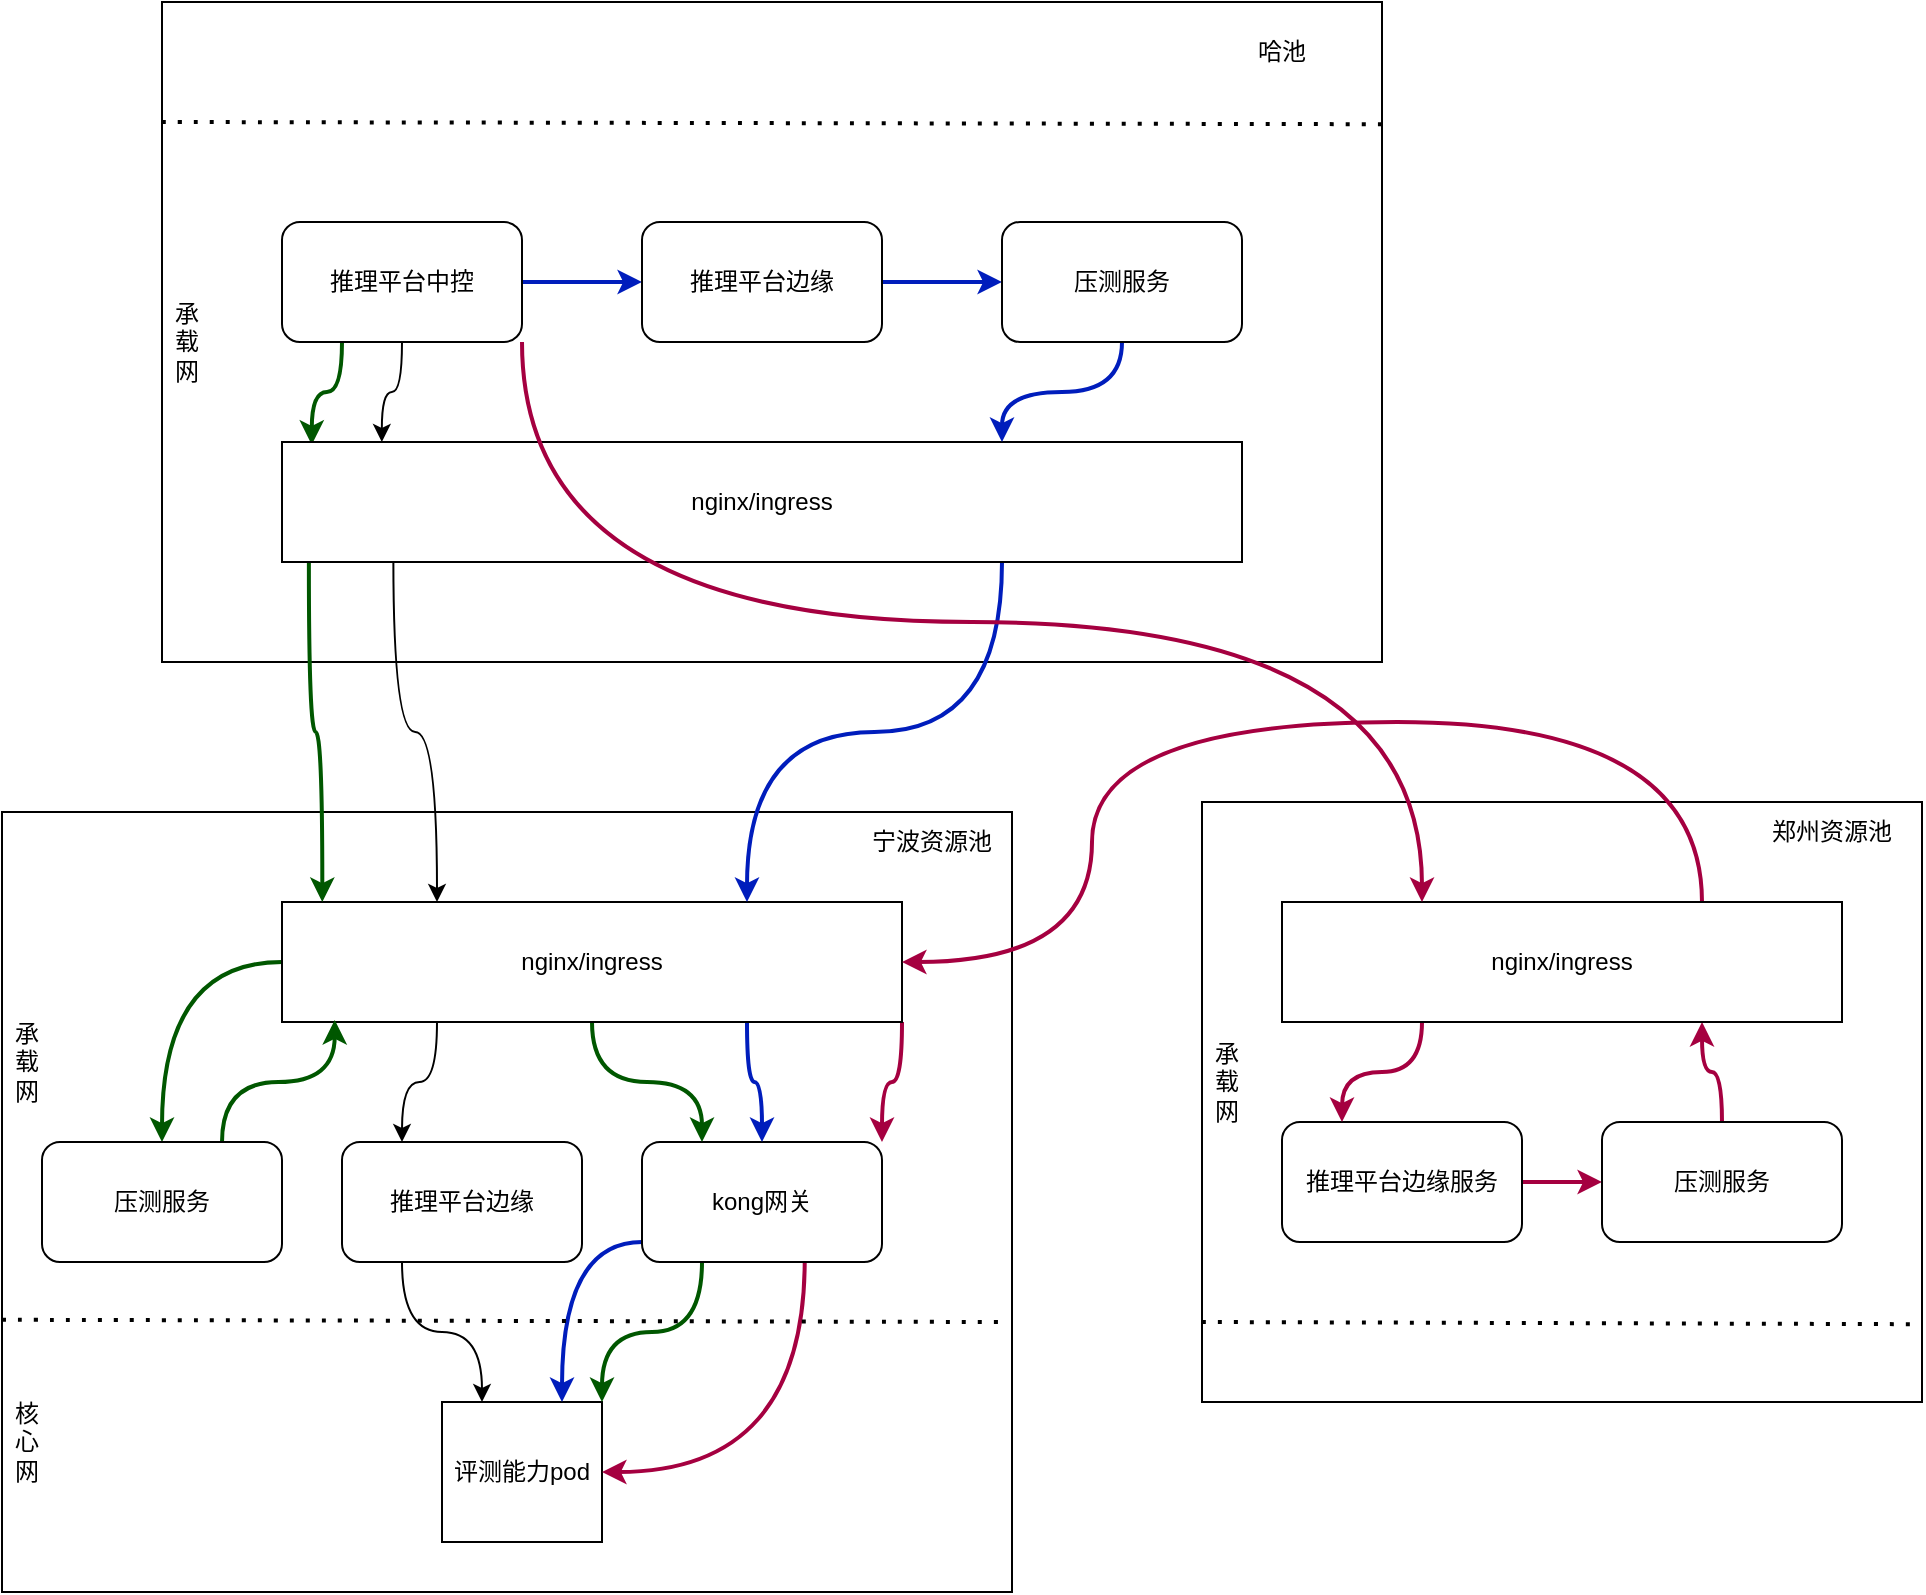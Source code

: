 <mxfile version="20.6.2" type="github" pages="2">
  <diagram id="jEyWUNyg0HvPKFM2mDH_" name="网络部署架构图v1.0">
    <mxGraphModel dx="1865" dy="1725" grid="1" gridSize="10" guides="1" tooltips="1" connect="1" arrows="1" fold="1" page="1" pageScale="1" pageWidth="827" pageHeight="1169" math="0" shadow="0">
      <root>
        <mxCell id="0" />
        <mxCell id="1" parent="0" />
        <mxCell id="vEPut-wp4qIfgrwRXYOI-53" value="" style="rounded=0;whiteSpace=wrap;html=1;" vertex="1" parent="1">
          <mxGeometry x="-80" y="-240" width="610" height="330" as="geometry" />
        </mxCell>
        <mxCell id="vEPut-wp4qIfgrwRXYOI-29" value="" style="rounded=0;whiteSpace=wrap;html=1;" vertex="1" parent="1">
          <mxGeometry x="440" y="160" width="360" height="300" as="geometry" />
        </mxCell>
        <mxCell id="vEPut-wp4qIfgrwRXYOI-13" value="" style="rounded=0;whiteSpace=wrap;html=1;" vertex="1" parent="1">
          <mxGeometry x="-160" y="165" width="505" height="390" as="geometry" />
        </mxCell>
        <mxCell id="vEPut-wp4qIfgrwRXYOI-22" style="edgeStyle=orthogonalEdgeStyle;curved=1;rounded=0;orthogonalLoop=1;jettySize=auto;html=1;strokeColor=#001DBC;fillColor=#0050ef;strokeWidth=2;" edge="1" parent="1" source="vEPut-wp4qIfgrwRXYOI-1" target="vEPut-wp4qIfgrwRXYOI-20">
          <mxGeometry relative="1" as="geometry" />
        </mxCell>
        <mxCell id="vEPut-wp4qIfgrwRXYOI-45" style="edgeStyle=orthogonalEdgeStyle;curved=1;rounded=0;orthogonalLoop=1;jettySize=auto;html=1;entryX=0.104;entryY=0;entryDx=0;entryDy=0;entryPerimeter=0;strokeColor=#000000;strokeWidth=1;" edge="1" parent="1" source="vEPut-wp4qIfgrwRXYOI-1" target="vEPut-wp4qIfgrwRXYOI-19">
          <mxGeometry relative="1" as="geometry" />
        </mxCell>
        <mxCell id="vEPut-wp4qIfgrwRXYOI-47" style="edgeStyle=orthogonalEdgeStyle;curved=1;rounded=0;orthogonalLoop=1;jettySize=auto;html=1;exitX=0.25;exitY=1;exitDx=0;exitDy=0;entryX=0.031;entryY=0.023;entryDx=0;entryDy=0;strokeColor=#005700;strokeWidth=2;entryPerimeter=0;fillColor=#008a00;" edge="1" parent="1" source="vEPut-wp4qIfgrwRXYOI-1" target="vEPut-wp4qIfgrwRXYOI-19">
          <mxGeometry relative="1" as="geometry" />
        </mxCell>
        <mxCell id="vEPut-wp4qIfgrwRXYOI-1" value="推理平台中控" style="rounded=1;whiteSpace=wrap;html=1;" vertex="1" parent="1">
          <mxGeometry x="-20" y="-130" width="120" height="60" as="geometry" />
        </mxCell>
        <mxCell id="vEPut-wp4qIfgrwRXYOI-8" style="edgeStyle=orthogonalEdgeStyle;curved=1;rounded=0;orthogonalLoop=1;jettySize=auto;html=1;exitX=0.25;exitY=1;exitDx=0;exitDy=0;entryX=0.25;entryY=0;entryDx=0;entryDy=0;" edge="1" parent="1" source="vEPut-wp4qIfgrwRXYOI-2" target="vEPut-wp4qIfgrwRXYOI-3">
          <mxGeometry relative="1" as="geometry" />
        </mxCell>
        <mxCell id="vEPut-wp4qIfgrwRXYOI-2" value="推理平台边缘" style="rounded=1;whiteSpace=wrap;html=1;" vertex="1" parent="1">
          <mxGeometry x="10" y="330" width="120" height="60" as="geometry" />
        </mxCell>
        <mxCell id="vEPut-wp4qIfgrwRXYOI-3" value="评测能力pod" style="rounded=0;whiteSpace=wrap;html=1;" vertex="1" parent="1">
          <mxGeometry x="60" y="460" width="80" height="70" as="geometry" />
        </mxCell>
        <mxCell id="vEPut-wp4qIfgrwRXYOI-34" style="edgeStyle=orthogonalEdgeStyle;curved=1;rounded=0;orthogonalLoop=1;jettySize=auto;html=1;strokeColor=#001DBC;strokeWidth=2;fillColor=#0050ef;" edge="1" parent="1" source="vEPut-wp4qIfgrwRXYOI-6" target="vEPut-wp4qIfgrwRXYOI-3">
          <mxGeometry relative="1" as="geometry">
            <Array as="points">
              <mxPoint x="120" y="380" />
            </Array>
          </mxGeometry>
        </mxCell>
        <mxCell id="vEPut-wp4qIfgrwRXYOI-42" style="edgeStyle=orthogonalEdgeStyle;curved=1;rounded=0;orthogonalLoop=1;jettySize=auto;html=1;entryX=1;entryY=0.5;entryDx=0;entryDy=0;strokeColor=#A50040;strokeWidth=2;exitX=0.678;exitY=0.983;exitDx=0;exitDy=0;exitPerimeter=0;fillColor=#d80073;" edge="1" parent="1" source="vEPut-wp4qIfgrwRXYOI-6" target="vEPut-wp4qIfgrwRXYOI-3">
          <mxGeometry relative="1" as="geometry" />
        </mxCell>
        <mxCell id="vEPut-wp4qIfgrwRXYOI-52" style="edgeStyle=orthogonalEdgeStyle;curved=1;rounded=0;orthogonalLoop=1;jettySize=auto;html=1;exitX=0.25;exitY=1;exitDx=0;exitDy=0;entryX=1;entryY=0;entryDx=0;entryDy=0;strokeColor=#005700;strokeWidth=2;fillColor=#008a00;" edge="1" parent="1" source="vEPut-wp4qIfgrwRXYOI-6" target="vEPut-wp4qIfgrwRXYOI-3">
          <mxGeometry relative="1" as="geometry" />
        </mxCell>
        <mxCell id="vEPut-wp4qIfgrwRXYOI-6" value="kong网关" style="rounded=1;whiteSpace=wrap;html=1;" vertex="1" parent="1">
          <mxGeometry x="160" y="330" width="120" height="60" as="geometry" />
        </mxCell>
        <mxCell id="vEPut-wp4qIfgrwRXYOI-12" style="edgeStyle=orthogonalEdgeStyle;curved=1;rounded=0;orthogonalLoop=1;jettySize=auto;html=1;exitX=0.25;exitY=1;exitDx=0;exitDy=0;entryX=0.25;entryY=0;entryDx=0;entryDy=0;" edge="1" parent="1" source="vEPut-wp4qIfgrwRXYOI-10" target="vEPut-wp4qIfgrwRXYOI-2">
          <mxGeometry relative="1" as="geometry" />
        </mxCell>
        <mxCell id="vEPut-wp4qIfgrwRXYOI-33" style="edgeStyle=orthogonalEdgeStyle;curved=1;rounded=0;orthogonalLoop=1;jettySize=auto;html=1;exitX=0.75;exitY=1;exitDx=0;exitDy=0;entryX=0.5;entryY=0;entryDx=0;entryDy=0;strokeColor=#001DBC;strokeWidth=2;fillColor=#0050ef;" edge="1" parent="1" source="vEPut-wp4qIfgrwRXYOI-10" target="vEPut-wp4qIfgrwRXYOI-6">
          <mxGeometry relative="1" as="geometry" />
        </mxCell>
        <mxCell id="vEPut-wp4qIfgrwRXYOI-41" style="edgeStyle=orthogonalEdgeStyle;curved=1;rounded=0;orthogonalLoop=1;jettySize=auto;html=1;exitX=1;exitY=1;exitDx=0;exitDy=0;entryX=1;entryY=0;entryDx=0;entryDy=0;strokeColor=#A50040;strokeWidth=2;fillColor=#d80073;" edge="1" parent="1" source="vEPut-wp4qIfgrwRXYOI-10" target="vEPut-wp4qIfgrwRXYOI-6">
          <mxGeometry relative="1" as="geometry" />
        </mxCell>
        <mxCell id="vEPut-wp4qIfgrwRXYOI-49" style="edgeStyle=orthogonalEdgeStyle;curved=1;rounded=0;orthogonalLoop=1;jettySize=auto;html=1;exitX=0;exitY=0.5;exitDx=0;exitDy=0;entryX=0.5;entryY=0;entryDx=0;entryDy=0;strokeColor=#005700;strokeWidth=2;fillColor=#008a00;" edge="1" parent="1" source="vEPut-wp4qIfgrwRXYOI-10" target="vEPut-wp4qIfgrwRXYOI-44">
          <mxGeometry relative="1" as="geometry" />
        </mxCell>
        <mxCell id="vEPut-wp4qIfgrwRXYOI-51" style="edgeStyle=orthogonalEdgeStyle;curved=1;rounded=0;orthogonalLoop=1;jettySize=auto;html=1;entryX=0.25;entryY=0;entryDx=0;entryDy=0;strokeColor=#005700;strokeWidth=2;fillColor=#008a00;" edge="1" parent="1" source="vEPut-wp4qIfgrwRXYOI-10" target="vEPut-wp4qIfgrwRXYOI-6">
          <mxGeometry relative="1" as="geometry" />
        </mxCell>
        <mxCell id="vEPut-wp4qIfgrwRXYOI-10" value="nginx/ingress" style="rounded=0;whiteSpace=wrap;html=1;" vertex="1" parent="1">
          <mxGeometry x="-20" y="210" width="310" height="60" as="geometry" />
        </mxCell>
        <mxCell id="vEPut-wp4qIfgrwRXYOI-14" value="宁波资源池" style="text;html=1;strokeColor=none;fillColor=none;align=center;verticalAlign=middle;whiteSpace=wrap;rounded=0;" vertex="1" parent="1">
          <mxGeometry x="270" y="165" width="70" height="30" as="geometry" />
        </mxCell>
        <mxCell id="vEPut-wp4qIfgrwRXYOI-16" value="" style="endArrow=none;dashed=1;html=1;dashPattern=1 3;strokeWidth=2;rounded=0;curved=1;exitX=0;exitY=0.651;exitDx=0;exitDy=0;exitPerimeter=0;" edge="1" parent="1" source="vEPut-wp4qIfgrwRXYOI-13">
          <mxGeometry width="50" height="50" relative="1" as="geometry">
            <mxPoint x="-10" y="450" as="sourcePoint" />
            <mxPoint x="340" y="420" as="targetPoint" />
          </mxGeometry>
        </mxCell>
        <mxCell id="vEPut-wp4qIfgrwRXYOI-17" value="承载网" style="text;html=1;strokeColor=none;fillColor=none;align=center;verticalAlign=middle;whiteSpace=wrap;rounded=0;" vertex="1" parent="1">
          <mxGeometry x="-160" y="240" width="25" height="100" as="geometry" />
        </mxCell>
        <mxCell id="vEPut-wp4qIfgrwRXYOI-18" value="核心网" style="text;html=1;strokeColor=none;fillColor=none;align=center;verticalAlign=middle;whiteSpace=wrap;rounded=0;" vertex="1" parent="1">
          <mxGeometry x="-160" y="430" width="25" height="100" as="geometry" />
        </mxCell>
        <mxCell id="vEPut-wp4qIfgrwRXYOI-32" style="edgeStyle=orthogonalEdgeStyle;curved=1;rounded=0;orthogonalLoop=1;jettySize=auto;html=1;exitX=0.75;exitY=1;exitDx=0;exitDy=0;entryX=0.75;entryY=0;entryDx=0;entryDy=0;strokeColor=#001DBC;strokeWidth=2;fillColor=#0050ef;" edge="1" parent="1" source="vEPut-wp4qIfgrwRXYOI-19" target="vEPut-wp4qIfgrwRXYOI-10">
          <mxGeometry relative="1" as="geometry" />
        </mxCell>
        <mxCell id="vEPut-wp4qIfgrwRXYOI-46" style="edgeStyle=orthogonalEdgeStyle;curved=1;rounded=0;orthogonalLoop=1;jettySize=auto;html=1;exitX=0.116;exitY=0.983;exitDx=0;exitDy=0;entryX=0.25;entryY=0;entryDx=0;entryDy=0;strokeColor=#000000;strokeWidth=1;exitPerimeter=0;" edge="1" parent="1" source="vEPut-wp4qIfgrwRXYOI-19" target="vEPut-wp4qIfgrwRXYOI-10">
          <mxGeometry relative="1" as="geometry" />
        </mxCell>
        <mxCell id="vEPut-wp4qIfgrwRXYOI-48" style="edgeStyle=orthogonalEdgeStyle;curved=1;rounded=0;orthogonalLoop=1;jettySize=auto;html=1;exitX=0.028;exitY=0.997;exitDx=0;exitDy=0;entryX=0.065;entryY=0;entryDx=0;entryDy=0;entryPerimeter=0;strokeColor=#005700;strokeWidth=2;exitPerimeter=0;fillColor=#008a00;" edge="1" parent="1" source="vEPut-wp4qIfgrwRXYOI-19" target="vEPut-wp4qIfgrwRXYOI-10">
          <mxGeometry relative="1" as="geometry" />
        </mxCell>
        <mxCell id="vEPut-wp4qIfgrwRXYOI-19" value="nginx/ingress" style="rounded=0;whiteSpace=wrap;html=1;" vertex="1" parent="1">
          <mxGeometry x="-20" y="-20" width="480" height="60" as="geometry" />
        </mxCell>
        <mxCell id="vEPut-wp4qIfgrwRXYOI-23" style="edgeStyle=orthogonalEdgeStyle;curved=1;rounded=0;orthogonalLoop=1;jettySize=auto;html=1;fillColor=#0050ef;strokeColor=#001DBC;strokeWidth=2;" edge="1" parent="1" source="vEPut-wp4qIfgrwRXYOI-20" target="vEPut-wp4qIfgrwRXYOI-21">
          <mxGeometry relative="1" as="geometry" />
        </mxCell>
        <mxCell id="vEPut-wp4qIfgrwRXYOI-20" value="推理平台边缘" style="rounded=1;whiteSpace=wrap;html=1;" vertex="1" parent="1">
          <mxGeometry x="160" y="-130" width="120" height="60" as="geometry" />
        </mxCell>
        <mxCell id="vEPut-wp4qIfgrwRXYOI-24" style="edgeStyle=orthogonalEdgeStyle;curved=1;rounded=0;orthogonalLoop=1;jettySize=auto;html=1;entryX=0.75;entryY=0;entryDx=0;entryDy=0;strokeWidth=2;fillColor=#0050ef;strokeColor=#001DBC;" edge="1" parent="1" source="vEPut-wp4qIfgrwRXYOI-21" target="vEPut-wp4qIfgrwRXYOI-19">
          <mxGeometry relative="1" as="geometry" />
        </mxCell>
        <mxCell id="vEPut-wp4qIfgrwRXYOI-21" value="压测服务" style="rounded=1;whiteSpace=wrap;html=1;" vertex="1" parent="1">
          <mxGeometry x="340" y="-130" width="120" height="60" as="geometry" />
        </mxCell>
        <mxCell id="vEPut-wp4qIfgrwRXYOI-37" style="edgeStyle=orthogonalEdgeStyle;curved=1;rounded=0;orthogonalLoop=1;jettySize=auto;html=1;entryX=0;entryY=0.5;entryDx=0;entryDy=0;strokeColor=#A50040;strokeWidth=2;fillColor=#d80073;" edge="1" parent="1" source="vEPut-wp4qIfgrwRXYOI-26" target="vEPut-wp4qIfgrwRXYOI-27">
          <mxGeometry relative="1" as="geometry" />
        </mxCell>
        <mxCell id="vEPut-wp4qIfgrwRXYOI-26" value="推理平台边缘服务" style="rounded=1;whiteSpace=wrap;html=1;" vertex="1" parent="1">
          <mxGeometry x="480" y="320" width="120" height="60" as="geometry" />
        </mxCell>
        <mxCell id="vEPut-wp4qIfgrwRXYOI-38" style="edgeStyle=orthogonalEdgeStyle;curved=1;rounded=0;orthogonalLoop=1;jettySize=auto;html=1;entryX=0.75;entryY=1;entryDx=0;entryDy=0;strokeColor=#A50040;strokeWidth=2;fillColor=#d80073;" edge="1" parent="1" source="vEPut-wp4qIfgrwRXYOI-27" target="vEPut-wp4qIfgrwRXYOI-28">
          <mxGeometry relative="1" as="geometry" />
        </mxCell>
        <mxCell id="vEPut-wp4qIfgrwRXYOI-27" value="压测服务" style="rounded=1;whiteSpace=wrap;html=1;" vertex="1" parent="1">
          <mxGeometry x="640" y="320" width="120" height="60" as="geometry" />
        </mxCell>
        <mxCell id="vEPut-wp4qIfgrwRXYOI-36" style="edgeStyle=orthogonalEdgeStyle;curved=1;rounded=0;orthogonalLoop=1;jettySize=auto;html=1;exitX=0.25;exitY=1;exitDx=0;exitDy=0;entryX=0.25;entryY=0;entryDx=0;entryDy=0;strokeColor=#A50040;strokeWidth=2;fillColor=#d80073;" edge="1" parent="1" source="vEPut-wp4qIfgrwRXYOI-28" target="vEPut-wp4qIfgrwRXYOI-26">
          <mxGeometry relative="1" as="geometry" />
        </mxCell>
        <mxCell id="vEPut-wp4qIfgrwRXYOI-39" style="edgeStyle=orthogonalEdgeStyle;curved=1;rounded=0;orthogonalLoop=1;jettySize=auto;html=1;exitX=0.75;exitY=0;exitDx=0;exitDy=0;entryX=1;entryY=0.5;entryDx=0;entryDy=0;strokeColor=#A50040;strokeWidth=2;fillColor=#d80073;" edge="1" parent="1" source="vEPut-wp4qIfgrwRXYOI-28" target="vEPut-wp4qIfgrwRXYOI-10">
          <mxGeometry relative="1" as="geometry">
            <Array as="points">
              <mxPoint x="690" y="120" />
              <mxPoint x="385" y="120" />
              <mxPoint x="385" y="240" />
            </Array>
          </mxGeometry>
        </mxCell>
        <mxCell id="vEPut-wp4qIfgrwRXYOI-28" value="nginx/ingress" style="rounded=0;whiteSpace=wrap;html=1;" vertex="1" parent="1">
          <mxGeometry x="480" y="210" width="280" height="60" as="geometry" />
        </mxCell>
        <mxCell id="vEPut-wp4qIfgrwRXYOI-30" value="" style="endArrow=none;dashed=1;html=1;dashPattern=1 3;strokeWidth=2;rounded=0;curved=1;" edge="1" parent="1">
          <mxGeometry width="50" height="50" relative="1" as="geometry">
            <mxPoint x="440" y="420" as="sourcePoint" />
            <mxPoint x="800" y="421.11" as="targetPoint" />
          </mxGeometry>
        </mxCell>
        <mxCell id="vEPut-wp4qIfgrwRXYOI-31" value="郑州资源池" style="text;html=1;strokeColor=none;fillColor=none;align=center;verticalAlign=middle;whiteSpace=wrap;rounded=0;" vertex="1" parent="1">
          <mxGeometry x="720" y="160" width="70" height="30" as="geometry" />
        </mxCell>
        <mxCell id="vEPut-wp4qIfgrwRXYOI-35" style="edgeStyle=orthogonalEdgeStyle;curved=1;rounded=0;orthogonalLoop=1;jettySize=auto;html=1;exitX=1;exitY=1;exitDx=0;exitDy=0;entryX=0.25;entryY=0;entryDx=0;entryDy=0;strokeColor=#A50040;strokeWidth=2;fillColor=#d80073;" edge="1" parent="1" source="vEPut-wp4qIfgrwRXYOI-1" target="vEPut-wp4qIfgrwRXYOI-28">
          <mxGeometry relative="1" as="geometry" />
        </mxCell>
        <mxCell id="vEPut-wp4qIfgrwRXYOI-43" value="承载网" style="text;html=1;strokeColor=none;fillColor=none;align=center;verticalAlign=middle;whiteSpace=wrap;rounded=0;" vertex="1" parent="1">
          <mxGeometry x="440" y="250" width="25" height="100" as="geometry" />
        </mxCell>
        <mxCell id="vEPut-wp4qIfgrwRXYOI-50" style="edgeStyle=orthogonalEdgeStyle;curved=1;rounded=0;orthogonalLoop=1;jettySize=auto;html=1;exitX=0.75;exitY=0;exitDx=0;exitDy=0;entryX=0.085;entryY=0.983;entryDx=0;entryDy=0;entryPerimeter=0;strokeColor=#005700;strokeWidth=2;fillColor=#008a00;" edge="1" parent="1" source="vEPut-wp4qIfgrwRXYOI-44" target="vEPut-wp4qIfgrwRXYOI-10">
          <mxGeometry relative="1" as="geometry" />
        </mxCell>
        <mxCell id="vEPut-wp4qIfgrwRXYOI-44" value="压测服务" style="rounded=1;whiteSpace=wrap;html=1;" vertex="1" parent="1">
          <mxGeometry x="-140" y="330" width="120" height="60" as="geometry" />
        </mxCell>
        <mxCell id="vEPut-wp4qIfgrwRXYOI-54" value="哈池" style="text;html=1;strokeColor=none;fillColor=none;align=center;verticalAlign=middle;whiteSpace=wrap;rounded=0;" vertex="1" parent="1">
          <mxGeometry x="450" y="-230" width="60" height="30" as="geometry" />
        </mxCell>
        <mxCell id="vEPut-wp4qIfgrwRXYOI-55" value="" style="endArrow=none;dashed=1;html=1;dashPattern=1 3;strokeWidth=2;rounded=0;curved=1;" edge="1" parent="1">
          <mxGeometry width="50" height="50" relative="1" as="geometry">
            <mxPoint x="-80" y="-180" as="sourcePoint" />
            <mxPoint x="530" y="-178.89" as="targetPoint" />
          </mxGeometry>
        </mxCell>
        <mxCell id="vEPut-wp4qIfgrwRXYOI-56" value="承载网" style="text;html=1;strokeColor=none;fillColor=none;align=center;verticalAlign=middle;whiteSpace=wrap;rounded=0;" vertex="1" parent="1">
          <mxGeometry x="-80" y="-120" width="25" height="100" as="geometry" />
        </mxCell>
      </root>
    </mxGraphModel>
  </diagram>
  <diagram name="网络部署架构图v2.0" id="OpIRHsBs5FMsFqmxe0sM">
    <mxGraphModel dx="1865" dy="1725" grid="1" gridSize="10" guides="1" tooltips="1" connect="1" arrows="1" fold="1" page="1" pageScale="1" pageWidth="827" pageHeight="1169" math="0" shadow="0">
      <root>
        <mxCell id="vzvn_ncoUvA4eL2Eon0R-0" />
        <mxCell id="vzvn_ncoUvA4eL2Eon0R-1" parent="vzvn_ncoUvA4eL2Eon0R-0" />
        <mxCell id="vzvn_ncoUvA4eL2Eon0R-2" value="" style="rounded=0;whiteSpace=wrap;html=1;" vertex="1" parent="vzvn_ncoUvA4eL2Eon0R-1">
          <mxGeometry x="-80" y="-240" width="560" height="330" as="geometry" />
        </mxCell>
        <mxCell id="vzvn_ncoUvA4eL2Eon0R-3" value="" style="rounded=0;whiteSpace=wrap;html=1;" vertex="1" parent="vzvn_ncoUvA4eL2Eon0R-1">
          <mxGeometry x="440" y="160" width="360" height="390" as="geometry" />
        </mxCell>
        <mxCell id="vzvn_ncoUvA4eL2Eon0R-4" value="" style="rounded=0;whiteSpace=wrap;html=1;" vertex="1" parent="vzvn_ncoUvA4eL2Eon0R-1">
          <mxGeometry x="-80" y="165" width="425" height="390" as="geometry" />
        </mxCell>
        <mxCell id="vzvn_ncoUvA4eL2Eon0R-5" style="edgeStyle=orthogonalEdgeStyle;curved=1;rounded=0;orthogonalLoop=1;jettySize=auto;html=1;strokeColor=#001DBC;fillColor=#0050ef;strokeWidth=2;" edge="1" parent="vzvn_ncoUvA4eL2Eon0R-1" source="vzvn_ncoUvA4eL2Eon0R-8" target="vzvn_ncoUvA4eL2Eon0R-31">
          <mxGeometry relative="1" as="geometry" />
        </mxCell>
        <mxCell id="TgboGMlJU3fDyG4kNEsF-14" style="edgeStyle=orthogonalEdgeStyle;curved=1;rounded=0;orthogonalLoop=1;jettySize=auto;html=1;entryX=0.25;entryY=0;entryDx=0;entryDy=0;strokeColor=#000000;strokeWidth=1;fontColor=#FFFFFF;" edge="1" parent="vzvn_ncoUvA4eL2Eon0R-1" source="vzvn_ncoUvA4eL2Eon0R-8" target="vzvn_ncoUvA4eL2Eon0R-29">
          <mxGeometry relative="1" as="geometry" />
        </mxCell>
        <mxCell id="jU7rKMCMH7Mr3dmzoSlI-0" style="edgeStyle=orthogonalEdgeStyle;curved=1;rounded=0;orthogonalLoop=1;jettySize=auto;html=1;exitX=0.75;exitY=1;exitDx=0;exitDy=0;entryX=0.75;entryY=0;entryDx=0;entryDy=0;strokeColor=#B20000;strokeWidth=2;fontColor=#FFFFFF;fillColor=#e51400;" edge="1" parent="vzvn_ncoUvA4eL2Eon0R-1" source="vzvn_ncoUvA4eL2Eon0R-8" target="vzvn_ncoUvA4eL2Eon0R-29">
          <mxGeometry relative="1" as="geometry" />
        </mxCell>
        <mxCell id="vzvn_ncoUvA4eL2Eon0R-8" value="推理平台中控" style="rounded=1;whiteSpace=wrap;html=1;" vertex="1" parent="vzvn_ncoUvA4eL2Eon0R-1">
          <mxGeometry x="-10" y="-90" width="120" height="60" as="geometry" />
        </mxCell>
        <mxCell id="vzvn_ncoUvA4eL2Eon0R-9" style="edgeStyle=orthogonalEdgeStyle;curved=1;rounded=0;orthogonalLoop=1;jettySize=auto;html=1;exitX=0.25;exitY=1;exitDx=0;exitDy=0;entryX=0.25;entryY=0;entryDx=0;entryDy=0;" edge="1" parent="vzvn_ncoUvA4eL2Eon0R-1" source="vzvn_ncoUvA4eL2Eon0R-10" target="vzvn_ncoUvA4eL2Eon0R-11">
          <mxGeometry relative="1" as="geometry" />
        </mxCell>
        <mxCell id="vzvn_ncoUvA4eL2Eon0R-10" value="推理平台边缘" style="rounded=1;whiteSpace=wrap;html=1;" vertex="1" parent="vzvn_ncoUvA4eL2Eon0R-1">
          <mxGeometry x="-10" y="330" width="120" height="60" as="geometry" />
        </mxCell>
        <mxCell id="vzvn_ncoUvA4eL2Eon0R-11" value="评测能力pod" style="rounded=0;whiteSpace=wrap;html=1;" vertex="1" parent="vzvn_ncoUvA4eL2Eon0R-1">
          <mxGeometry y="465" width="80" height="70" as="geometry" />
        </mxCell>
        <mxCell id="vzvn_ncoUvA4eL2Eon0R-12" style="edgeStyle=orthogonalEdgeStyle;curved=1;rounded=0;orthogonalLoop=1;jettySize=auto;html=1;strokeColor=#001DBC;strokeWidth=2;fillColor=#0050ef;" edge="1" parent="vzvn_ncoUvA4eL2Eon0R-1" source="vzvn_ncoUvA4eL2Eon0R-15" target="vzvn_ncoUvA4eL2Eon0R-11">
          <mxGeometry relative="1" as="geometry">
            <Array as="points">
              <mxPoint x="120" y="380" />
            </Array>
          </mxGeometry>
        </mxCell>
        <mxCell id="vzvn_ncoUvA4eL2Eon0R-13" style="edgeStyle=orthogonalEdgeStyle;curved=1;rounded=0;orthogonalLoop=1;jettySize=auto;html=1;entryX=1;entryY=0.5;entryDx=0;entryDy=0;strokeColor=#A50040;strokeWidth=2;exitX=0.678;exitY=0.983;exitDx=0;exitDy=0;exitPerimeter=0;fillColor=#d80073;" edge="1" parent="vzvn_ncoUvA4eL2Eon0R-1" source="vzvn_ncoUvA4eL2Eon0R-15" target="vzvn_ncoUvA4eL2Eon0R-11">
          <mxGeometry relative="1" as="geometry" />
        </mxCell>
        <mxCell id="vzvn_ncoUvA4eL2Eon0R-15" value="kong网关(新)" style="rounded=1;whiteSpace=wrap;html=1;" vertex="1" parent="vzvn_ncoUvA4eL2Eon0R-1">
          <mxGeometry x="160" y="330" width="120" height="60" as="geometry" />
        </mxCell>
        <mxCell id="vzvn_ncoUvA4eL2Eon0R-16" style="edgeStyle=orthogonalEdgeStyle;curved=1;rounded=0;orthogonalLoop=1;jettySize=auto;html=1;exitX=0.25;exitY=1;exitDx=0;exitDy=0;entryX=0.25;entryY=0;entryDx=0;entryDy=0;" edge="1" parent="vzvn_ncoUvA4eL2Eon0R-1" source="vzvn_ncoUvA4eL2Eon0R-21" target="vzvn_ncoUvA4eL2Eon0R-10">
          <mxGeometry relative="1" as="geometry" />
        </mxCell>
        <mxCell id="vzvn_ncoUvA4eL2Eon0R-21" value="nginx/ingress" style="rounded=0;whiteSpace=wrap;html=1;fillColor=#60a917;fontColor=#ffffff;strokeColor=#2D7600;" vertex="1" parent="vzvn_ncoUvA4eL2Eon0R-1">
          <mxGeometry x="-20" y="210" width="140" height="60" as="geometry" />
        </mxCell>
        <mxCell id="vzvn_ncoUvA4eL2Eon0R-22" value="宁波资源池" style="text;html=1;strokeColor=none;fillColor=none;align=center;verticalAlign=middle;whiteSpace=wrap;rounded=0;" vertex="1" parent="vzvn_ncoUvA4eL2Eon0R-1">
          <mxGeometry x="270" y="165" width="70" height="30" as="geometry" />
        </mxCell>
        <mxCell id="vzvn_ncoUvA4eL2Eon0R-23" value="" style="endArrow=none;dashed=1;html=1;dashPattern=1 3;strokeWidth=2;rounded=0;curved=1;exitX=0;exitY=0.651;exitDx=0;exitDy=0;exitPerimeter=0;" edge="1" parent="vzvn_ncoUvA4eL2Eon0R-1" source="vzvn_ncoUvA4eL2Eon0R-4">
          <mxGeometry width="50" height="50" relative="1" as="geometry">
            <mxPoint x="-10" y="450" as="sourcePoint" />
            <mxPoint x="340" y="420" as="targetPoint" />
          </mxGeometry>
        </mxCell>
        <mxCell id="vzvn_ncoUvA4eL2Eon0R-24" value="承载网" style="text;html=1;strokeColor=none;fillColor=none;align=center;verticalAlign=middle;whiteSpace=wrap;rounded=0;" vertex="1" parent="vzvn_ncoUvA4eL2Eon0R-1">
          <mxGeometry x="-70" y="240" width="25" height="100" as="geometry" />
        </mxCell>
        <mxCell id="vzvn_ncoUvA4eL2Eon0R-25" value="核心网" style="text;html=1;strokeColor=none;fillColor=none;align=center;verticalAlign=middle;whiteSpace=wrap;rounded=0;" vertex="1" parent="vzvn_ncoUvA4eL2Eon0R-1">
          <mxGeometry x="-70" y="430" width="25" height="100" as="geometry" />
        </mxCell>
        <mxCell id="vzvn_ncoUvA4eL2Eon0R-27" style="edgeStyle=orthogonalEdgeStyle;curved=1;rounded=0;orthogonalLoop=1;jettySize=auto;html=1;exitX=0.116;exitY=0.983;exitDx=0;exitDy=0;entryX=0.25;entryY=0;entryDx=0;entryDy=0;strokeColor=#000000;strokeWidth=1;exitPerimeter=0;" edge="1" parent="vzvn_ncoUvA4eL2Eon0R-1" source="vzvn_ncoUvA4eL2Eon0R-29" target="vzvn_ncoUvA4eL2Eon0R-21">
          <mxGeometry relative="1" as="geometry" />
        </mxCell>
        <mxCell id="jU7rKMCMH7Mr3dmzoSlI-1" style="edgeStyle=orthogonalEdgeStyle;curved=1;rounded=0;orthogonalLoop=1;jettySize=auto;html=1;exitX=0.75;exitY=1;exitDx=0;exitDy=0;entryX=0.25;entryY=0;entryDx=0;entryDy=0;strokeColor=#B20000;strokeWidth=2;fontColor=#FFFFFF;fillColor=#e51400;" edge="1" parent="vzvn_ncoUvA4eL2Eon0R-1" source="vzvn_ncoUvA4eL2Eon0R-29" target="vzvn_ncoUvA4eL2Eon0R-40">
          <mxGeometry relative="1" as="geometry" />
        </mxCell>
        <mxCell id="vzvn_ncoUvA4eL2Eon0R-29" value="nginx/ingress" style="rounded=0;whiteSpace=wrap;html=1;fillColor=#60a917;fontColor=#ffffff;strokeColor=#2D7600;" vertex="1" parent="vzvn_ncoUvA4eL2Eon0R-1">
          <mxGeometry y="10" width="130" height="60" as="geometry" />
        </mxCell>
        <mxCell id="vzvn_ncoUvA4eL2Eon0R-30" style="edgeStyle=orthogonalEdgeStyle;curved=1;rounded=0;orthogonalLoop=1;jettySize=auto;html=1;fillColor=#0050ef;strokeColor=#001DBC;strokeWidth=2;entryX=0;entryY=0.5;entryDx=0;entryDy=0;" edge="1" parent="vzvn_ncoUvA4eL2Eon0R-1" source="vzvn_ncoUvA4eL2Eon0R-31" target="vzvn_ncoUvA4eL2Eon0R-33">
          <mxGeometry relative="1" as="geometry" />
        </mxCell>
        <mxCell id="TgboGMlJU3fDyG4kNEsF-4" style="edgeStyle=orthogonalEdgeStyle;curved=1;rounded=0;orthogonalLoop=1;jettySize=auto;html=1;entryX=0;entryY=0.5;entryDx=0;entryDy=0;strokeColor=#000000;strokeWidth=2;fontColor=#000000;exitX=0.5;exitY=1;exitDx=0;exitDy=0;" edge="1" parent="vzvn_ncoUvA4eL2Eon0R-1" source="vzvn_ncoUvA4eL2Eon0R-31" target="TgboGMlJU3fDyG4kNEsF-0">
          <mxGeometry relative="1" as="geometry" />
        </mxCell>
        <mxCell id="vzvn_ncoUvA4eL2Eon0R-31" value="推理平台边缘" style="rounded=1;whiteSpace=wrap;html=1;" vertex="1" parent="vzvn_ncoUvA4eL2Eon0R-1">
          <mxGeometry x="170" y="-90" width="120" height="60" as="geometry" />
        </mxCell>
        <mxCell id="TgboGMlJU3fDyG4kNEsF-1" style="edgeStyle=orthogonalEdgeStyle;curved=1;rounded=0;orthogonalLoop=1;jettySize=auto;html=1;strokeColor=#001DBC;strokeWidth=2;fontColor=#000000;fillColor=#0050ef;" edge="1" parent="vzvn_ncoUvA4eL2Eon0R-1" source="vzvn_ncoUvA4eL2Eon0R-33" target="TgboGMlJU3fDyG4kNEsF-0">
          <mxGeometry relative="1" as="geometry" />
        </mxCell>
        <mxCell id="vzvn_ncoUvA4eL2Eon0R-33" value="压测服务(新)" style="rounded=1;whiteSpace=wrap;html=1;fillColor=#e51400;fontColor=#ffffff;strokeColor=#B20000;" vertex="1" parent="vzvn_ncoUvA4eL2Eon0R-1">
          <mxGeometry x="320" y="-220" width="120" height="60" as="geometry" />
        </mxCell>
        <mxCell id="TgboGMlJU3fDyG4kNEsF-7" style="edgeStyle=orthogonalEdgeStyle;curved=1;rounded=0;orthogonalLoop=1;jettySize=auto;html=1;entryX=1;entryY=0.5;entryDx=0;entryDy=0;strokeColor=#B20000;strokeWidth=2;fontColor=#000000;fillColor=#e51400;" edge="1" parent="vzvn_ncoUvA4eL2Eon0R-1" source="vzvn_ncoUvA4eL2Eon0R-35" target="vzvn_ncoUvA4eL2Eon0R-37">
          <mxGeometry relative="1" as="geometry" />
        </mxCell>
        <mxCell id="TgboGMlJU3fDyG4kNEsF-12" style="edgeStyle=orthogonalEdgeStyle;curved=1;rounded=0;orthogonalLoop=1;jettySize=auto;html=1;exitX=0.143;exitY=-0.037;exitDx=0;exitDy=0;entryX=1;entryY=0.5;entryDx=0;entryDy=0;strokeColor=#000000;strokeWidth=2;fontColor=#000000;exitPerimeter=0;" edge="1" parent="vzvn_ncoUvA4eL2Eon0R-1" source="vzvn_ncoUvA4eL2Eon0R-35" target="TgboGMlJU3fDyG4kNEsF-8">
          <mxGeometry relative="1" as="geometry" />
        </mxCell>
        <mxCell id="vzvn_ncoUvA4eL2Eon0R-35" value="推理平台边缘服务" style="rounded=1;whiteSpace=wrap;html=1;" vertex="1" parent="vzvn_ncoUvA4eL2Eon0R-1">
          <mxGeometry x="645" y="320" width="120" height="60" as="geometry" />
        </mxCell>
        <mxCell id="TgboGMlJU3fDyG4kNEsF-9" style="edgeStyle=orthogonalEdgeStyle;curved=1;rounded=0;orthogonalLoop=1;jettySize=auto;html=1;entryX=0.5;entryY=1;entryDx=0;entryDy=0;strokeColor=#B20000;strokeWidth=2;fontColor=#000000;fillColor=#e51400;" edge="1" parent="vzvn_ncoUvA4eL2Eon0R-1" source="vzvn_ncoUvA4eL2Eon0R-37" target="TgboGMlJU3fDyG4kNEsF-8">
          <mxGeometry relative="1" as="geometry" />
        </mxCell>
        <mxCell id="vzvn_ncoUvA4eL2Eon0R-37" value="压测服务(新)" style="rounded=1;whiteSpace=wrap;html=1;fillColor=#e51400;fontColor=#ffffff;strokeColor=#B20000;" vertex="1" parent="vzvn_ncoUvA4eL2Eon0R-1">
          <mxGeometry x="490" y="465" width="120" height="60" as="geometry" />
        </mxCell>
        <mxCell id="vzvn_ncoUvA4eL2Eon0R-38" style="edgeStyle=orthogonalEdgeStyle;curved=1;rounded=0;orthogonalLoop=1;jettySize=auto;html=1;exitX=0.25;exitY=1;exitDx=0;exitDy=0;entryX=0.25;entryY=0;entryDx=0;entryDy=0;strokeColor=#A50040;strokeWidth=2;fillColor=#d80073;" edge="1" parent="vzvn_ncoUvA4eL2Eon0R-1" source="vzvn_ncoUvA4eL2Eon0R-40" target="vzvn_ncoUvA4eL2Eon0R-35">
          <mxGeometry relative="1" as="geometry" />
        </mxCell>
        <mxCell id="vzvn_ncoUvA4eL2Eon0R-40" value="nginx/ingress" style="rounded=0;whiteSpace=wrap;html=1;fillColor=#60a917;fontColor=#ffffff;strokeColor=#2D7600;" vertex="1" parent="vzvn_ncoUvA4eL2Eon0R-1">
          <mxGeometry x="650" y="210" width="110" height="60" as="geometry" />
        </mxCell>
        <mxCell id="vzvn_ncoUvA4eL2Eon0R-41" value="" style="endArrow=none;dashed=1;html=1;dashPattern=1 3;strokeWidth=2;rounded=0;curved=1;" edge="1" parent="vzvn_ncoUvA4eL2Eon0R-1">
          <mxGeometry width="50" height="50" relative="1" as="geometry">
            <mxPoint x="440" y="420" as="sourcePoint" />
            <mxPoint x="800" y="421.11" as="targetPoint" />
          </mxGeometry>
        </mxCell>
        <mxCell id="vzvn_ncoUvA4eL2Eon0R-42" value="郑州资源池" style="text;html=1;strokeColor=none;fillColor=none;align=center;verticalAlign=middle;whiteSpace=wrap;rounded=0;" vertex="1" parent="vzvn_ncoUvA4eL2Eon0R-1">
          <mxGeometry x="720" y="160" width="70" height="30" as="geometry" />
        </mxCell>
        <mxCell id="vzvn_ncoUvA4eL2Eon0R-44" value="承载网" style="text;html=1;strokeColor=none;fillColor=none;align=center;verticalAlign=middle;whiteSpace=wrap;rounded=0;" vertex="1" parent="vzvn_ncoUvA4eL2Eon0R-1">
          <mxGeometry x="440" y="250" width="25" height="100" as="geometry" />
        </mxCell>
        <mxCell id="vzvn_ncoUvA4eL2Eon0R-47" value="哈池" style="text;html=1;strokeColor=none;fillColor=none;align=center;verticalAlign=middle;whiteSpace=wrap;rounded=0;" vertex="1" parent="vzvn_ncoUvA4eL2Eon0R-1">
          <mxGeometry x="180" y="-240" width="60" height="30" as="geometry" />
        </mxCell>
        <mxCell id="vzvn_ncoUvA4eL2Eon0R-48" value="" style="endArrow=none;dashed=1;html=1;dashPattern=1 3;strokeWidth=2;rounded=0;curved=1;exitX=0;exitY=0;exitDx=0;exitDy=0;" edge="1" parent="vzvn_ncoUvA4eL2Eon0R-1" source="vzvn_ncoUvA4eL2Eon0R-49">
          <mxGeometry width="50" height="50" relative="1" as="geometry">
            <mxPoint x="-85" y="-120" as="sourcePoint" />
            <mxPoint x="480" y="-120" as="targetPoint" />
          </mxGeometry>
        </mxCell>
        <mxCell id="vzvn_ncoUvA4eL2Eon0R-49" value="承载网" style="text;html=1;strokeColor=none;fillColor=none;align=center;verticalAlign=middle;whiteSpace=wrap;rounded=0;" vertex="1" parent="vzvn_ncoUvA4eL2Eon0R-1">
          <mxGeometry x="-80" y="-120" width="25" height="100" as="geometry" />
        </mxCell>
        <mxCell id="TgboGMlJU3fDyG4kNEsF-6" style="edgeStyle=orthogonalEdgeStyle;curved=1;rounded=0;orthogonalLoop=1;jettySize=auto;html=1;entryX=0.5;entryY=0;entryDx=0;entryDy=0;strokeColor=#001DBC;strokeWidth=2;fontColor=#000000;exitX=0.5;exitY=1;exitDx=0;exitDy=0;fillColor=#0050ef;" edge="1" parent="vzvn_ncoUvA4eL2Eon0R-1" source="TgboGMlJU3fDyG4kNEsF-0" target="vzvn_ncoUvA4eL2Eon0R-15">
          <mxGeometry relative="1" as="geometry" />
        </mxCell>
        <mxCell id="TgboGMlJU3fDyG4kNEsF-0" value="nginx代理容器(新)" style="rounded=1;whiteSpace=wrap;html=1;fontColor=#ffffff;fillColor=#60a917;strokeColor=#2D7600;" vertex="1" parent="vzvn_ncoUvA4eL2Eon0R-1">
          <mxGeometry x="300" y="10" width="120" height="60" as="geometry" />
        </mxCell>
        <mxCell id="TgboGMlJU3fDyG4kNEsF-10" style="edgeStyle=orthogonalEdgeStyle;curved=1;rounded=0;orthogonalLoop=1;jettySize=auto;html=1;entryX=1;entryY=0.5;entryDx=0;entryDy=0;strokeColor=#B20000;strokeWidth=2;fontColor=#000000;fillColor=#e51400;" edge="1" parent="vzvn_ncoUvA4eL2Eon0R-1" source="TgboGMlJU3fDyG4kNEsF-8" target="vzvn_ncoUvA4eL2Eon0R-15">
          <mxGeometry relative="1" as="geometry" />
        </mxCell>
        <mxCell id="TgboGMlJU3fDyG4kNEsF-8" value="nginx代理容器(新)" style="rounded=1;whiteSpace=wrap;html=1;fontColor=#ffffff;fillColor=#60a917;strokeColor=#2D7600;" vertex="1" parent="vzvn_ncoUvA4eL2Eon0R-1">
          <mxGeometry x="490" y="210" width="120" height="60" as="geometry" />
        </mxCell>
        <mxCell id="TgboGMlJU3fDyG4kNEsF-11" value="核心网" style="text;html=1;strokeColor=none;fillColor=none;align=center;verticalAlign=middle;whiteSpace=wrap;rounded=0;" vertex="1" parent="vzvn_ncoUvA4eL2Eon0R-1">
          <mxGeometry x="450" y="430" width="25" height="100" as="geometry" />
        </mxCell>
        <mxCell id="TgboGMlJU3fDyG4kNEsF-13" value="核心网" style="text;html=1;strokeColor=none;fillColor=none;align=center;verticalAlign=middle;whiteSpace=wrap;rounded=0;" vertex="1" parent="vzvn_ncoUvA4eL2Eon0R-1">
          <mxGeometry x="-80" y="-230" width="25" height="100" as="geometry" />
        </mxCell>
      </root>
    </mxGraphModel>
  </diagram>
</mxfile>
